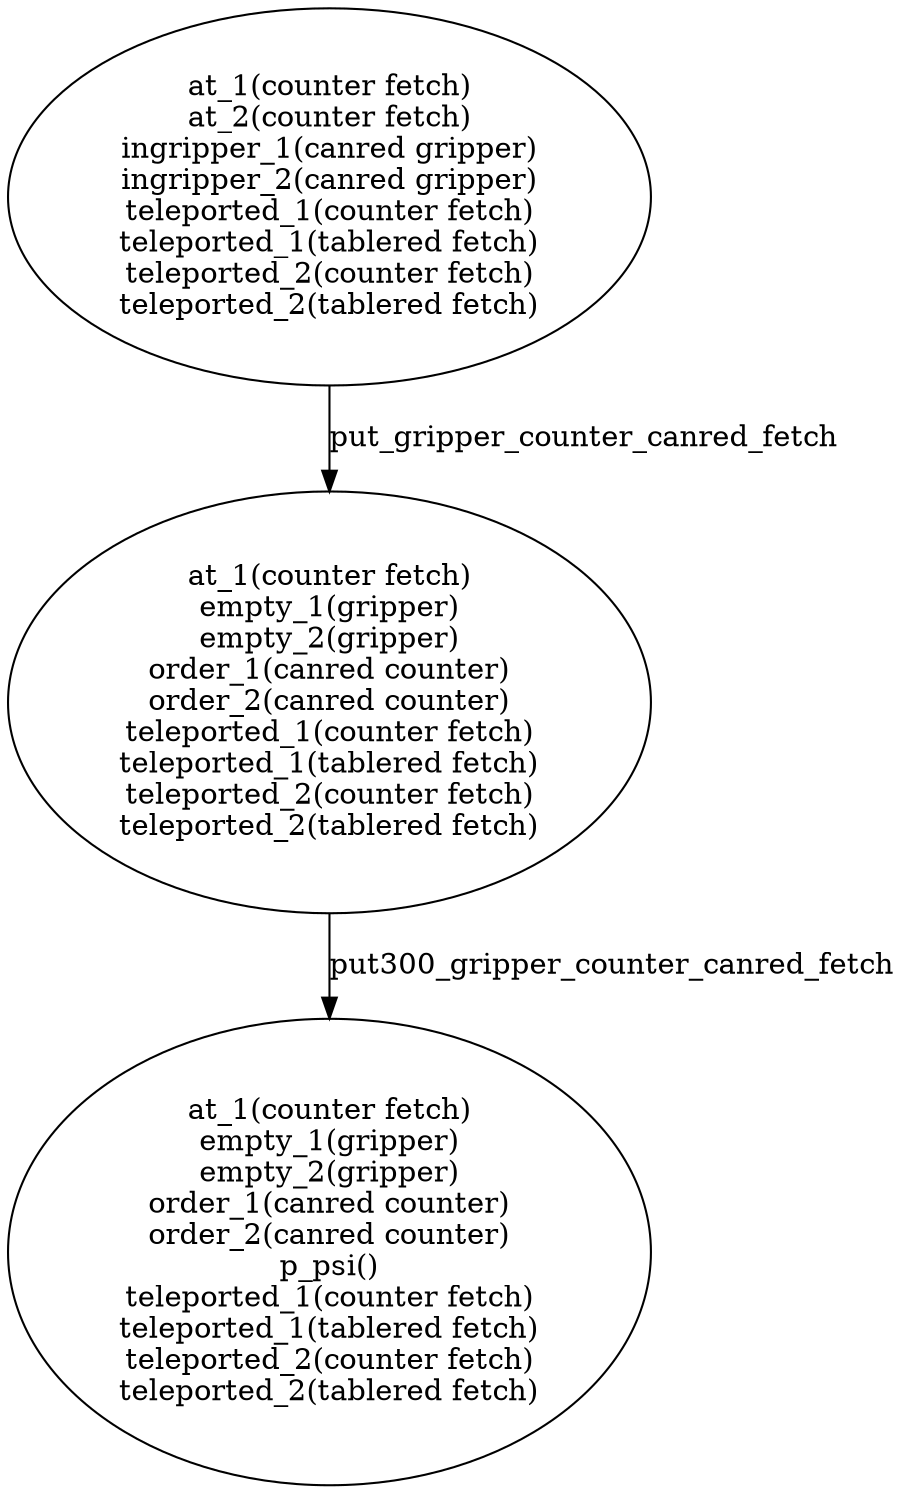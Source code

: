 strict digraph  {
1 [label="at_1(counter fetch)\nat_2(counter fetch)\ningripper_1(canred gripper)\ningripper_2(canred gripper)\nteleported_1(counter fetch)\nteleported_1(tablered fetch)\nteleported_2(counter fetch)\nteleported_2(tablered fetch)"];
2 [label="at_1(counter fetch)\nempty_1(gripper)\nempty_2(gripper)\norder_1(canred counter)\norder_2(canred counter)\np_psi()\nteleported_1(counter fetch)\nteleported_1(tablered fetch)\nteleported_2(counter fetch)\nteleported_2(tablered fetch)"];
3 [label="at_1(counter fetch)\nempty_1(gripper)\nempty_2(gripper)\norder_1(canred counter)\norder_2(canred counter)\nteleported_1(counter fetch)\nteleported_1(tablered fetch)\nteleported_2(counter fetch)\nteleported_2(tablered fetch)"];
1 -> 3  [label=put_gripper_counter_canred_fetch];
3 -> 2  [label=put300_gripper_counter_canred_fetch];
}
